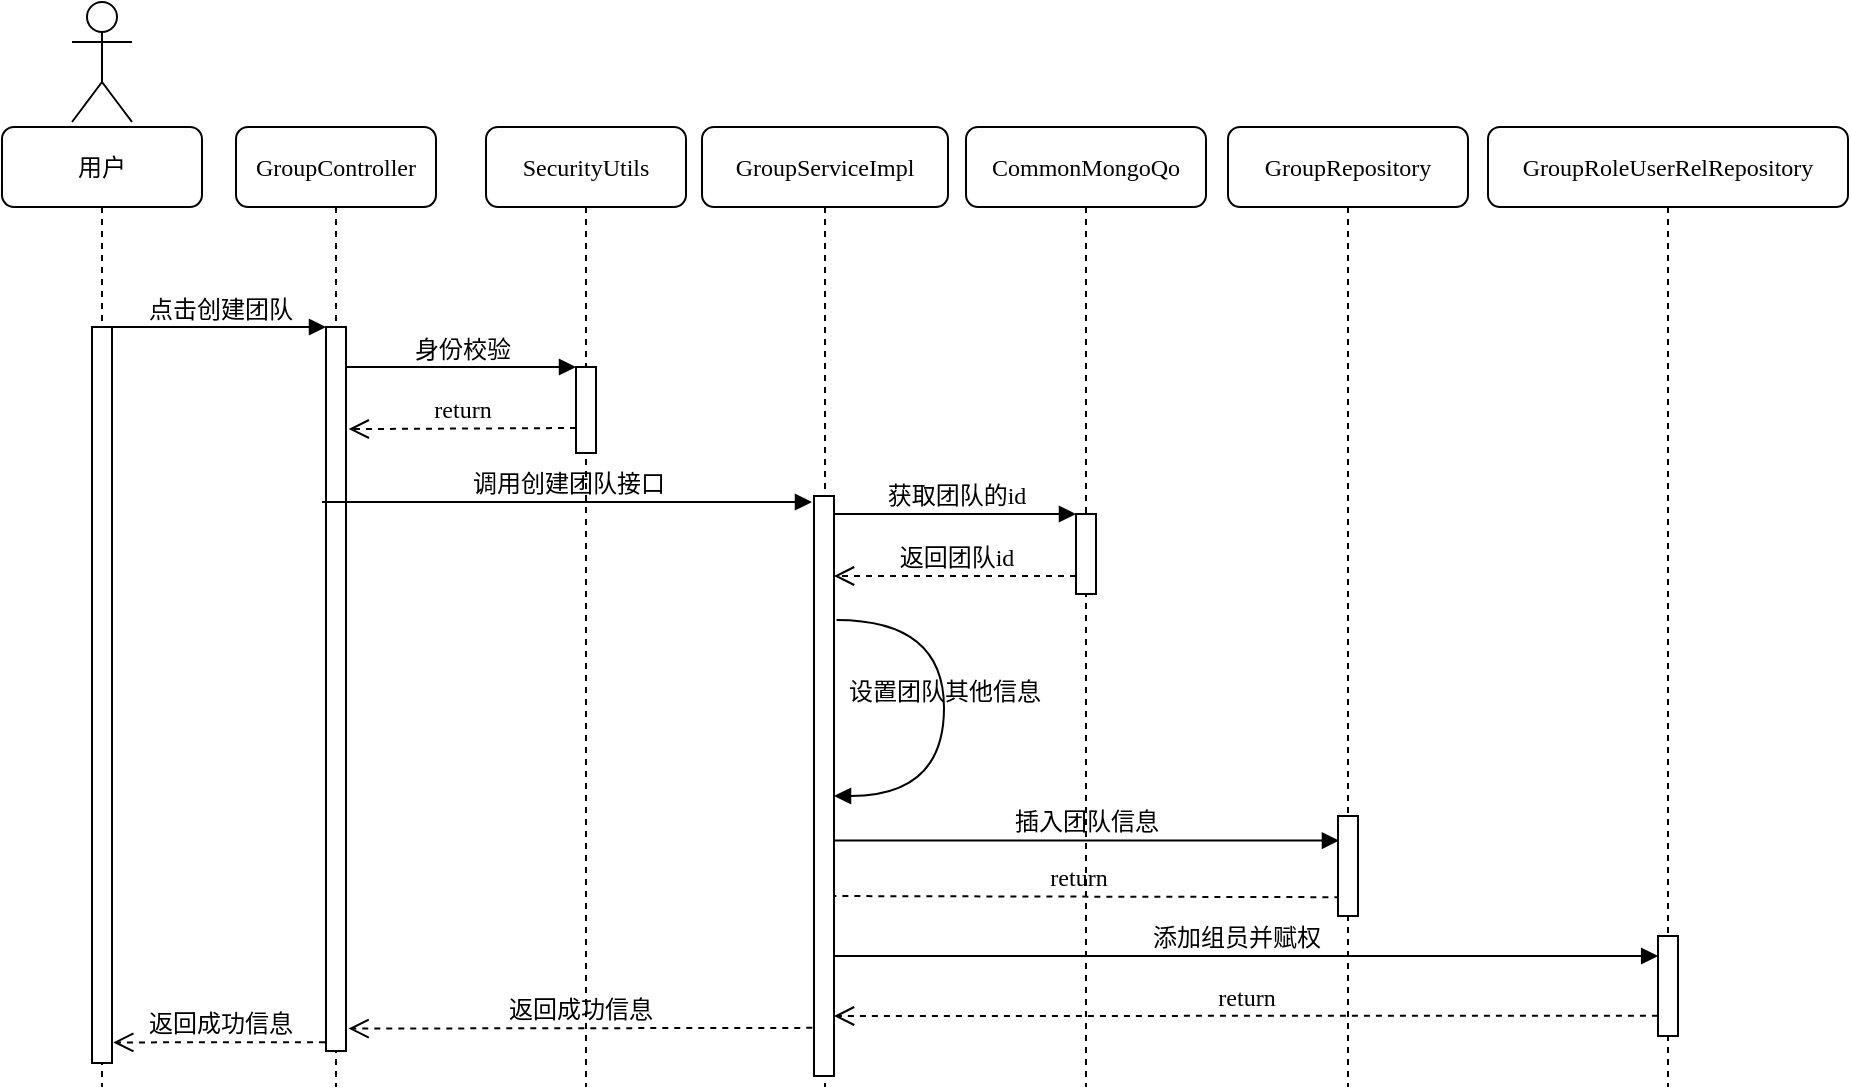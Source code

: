 <mxfile version="24.2.2" type="github">
  <diagram name="Page-1" id="13e1069c-82ec-6db2-03f1-153e76fe0fe0">
    <mxGraphModel dx="1395" dy="712" grid="0" gridSize="10" guides="1" tooltips="1" connect="1" arrows="1" fold="1" page="1" pageScale="1" pageWidth="1100" pageHeight="850" background="none" math="0" shadow="0">
      <root>
        <mxCell id="0" />
        <mxCell id="1" parent="0" />
        <mxCell id="7baba1c4bc27f4b0-2" value="GroupController" style="shape=umlLifeline;perimeter=lifelinePerimeter;whiteSpace=wrap;html=1;container=1;collapsible=0;recursiveResize=0;outlineConnect=0;rounded=1;shadow=0;comic=0;labelBackgroundColor=none;strokeWidth=1;fontFamily=Verdana;fontSize=12;align=center;" parent="1" vertex="1">
          <mxGeometry x="127" y="112.5" width="100" height="480" as="geometry" />
        </mxCell>
        <mxCell id="7baba1c4bc27f4b0-10" value="" style="html=1;points=[];perimeter=orthogonalPerimeter;rounded=0;shadow=0;comic=0;labelBackgroundColor=none;strokeWidth=1;fontFamily=Verdana;fontSize=12;align=center;" parent="7baba1c4bc27f4b0-2" vertex="1">
          <mxGeometry x="45" y="100" width="10" height="362" as="geometry" />
        </mxCell>
        <mxCell id="7baba1c4bc27f4b0-3" value="SecurityUtils" style="shape=umlLifeline;perimeter=lifelinePerimeter;whiteSpace=wrap;html=1;container=1;collapsible=0;recursiveResize=0;outlineConnect=0;rounded=1;shadow=0;comic=0;labelBackgroundColor=none;strokeWidth=1;fontFamily=Verdana;fontSize=12;align=center;" parent="1" vertex="1">
          <mxGeometry x="252" y="112.5" width="100" height="480" as="geometry" />
        </mxCell>
        <mxCell id="7baba1c4bc27f4b0-13" value="" style="html=1;points=[];perimeter=orthogonalPerimeter;rounded=0;shadow=0;comic=0;labelBackgroundColor=none;strokeWidth=1;fontFamily=Verdana;fontSize=12;align=center;" parent="7baba1c4bc27f4b0-3" vertex="1">
          <mxGeometry x="45" y="120" width="10" height="43" as="geometry" />
        </mxCell>
        <mxCell id="hfw7Yt3CG0fDcvU8aNfm-7" value="return" style="html=1;verticalAlign=bottom;endArrow=open;dashed=1;endSize=8;labelBackgroundColor=none;fontFamily=Verdana;fontSize=12;entryX=1.138;entryY=0.141;entryDx=0;entryDy=0;entryPerimeter=0;" parent="7baba1c4bc27f4b0-3" edge="1" target="7baba1c4bc27f4b0-10">
          <mxGeometry relative="1" as="geometry">
            <mxPoint x="-105" y="150.5" as="targetPoint" />
            <mxPoint x="45" y="150.5" as="sourcePoint" />
          </mxGeometry>
        </mxCell>
        <mxCell id="7baba1c4bc27f4b0-4" value="GroupServiceImpl" style="shape=umlLifeline;perimeter=lifelinePerimeter;whiteSpace=wrap;html=1;container=1;collapsible=0;recursiveResize=0;outlineConnect=0;rounded=1;shadow=0;comic=0;labelBackgroundColor=none;strokeWidth=1;fontFamily=Verdana;fontSize=12;align=center;" parent="1" vertex="1">
          <mxGeometry x="360" y="112.5" width="123" height="480" as="geometry" />
        </mxCell>
        <mxCell id="7baba1c4bc27f4b0-17" value="调用创建团队接口" style="html=1;verticalAlign=bottom;endArrow=block;labelBackgroundColor=none;fontFamily=Verdana;fontSize=12;edgeStyle=elbowEdgeStyle;elbow=vertical;" parent="7baba1c4bc27f4b0-4" edge="1">
          <mxGeometry relative="1" as="geometry">
            <mxPoint x="-190" y="187.5" as="sourcePoint" />
            <Array as="points" />
            <mxPoint x="55.0" y="187.5" as="targetPoint" />
          </mxGeometry>
        </mxCell>
        <mxCell id="7baba1c4bc27f4b0-27" value="return" style="html=1;verticalAlign=bottom;endArrow=open;dashed=1;endSize=8;labelBackgroundColor=none;fontFamily=Verdana;fontSize=12;entryX=1;entryY=0.652;entryDx=0;entryDy=0;entryPerimeter=0;exitX=0.119;exitY=0.812;exitDx=0;exitDy=0;exitPerimeter=0;" parent="7baba1c4bc27f4b0-4" source="hfw7Yt3CG0fDcvU8aNfm-5" edge="1">
          <mxGeometry relative="1" as="geometry">
            <mxPoint x="56" y="384.5" as="targetPoint" />
            <mxPoint x="328.25" y="385.42" as="sourcePoint" />
          </mxGeometry>
        </mxCell>
        <mxCell id="hfw7Yt3CG0fDcvU8aNfm-3" value="添加组员并赋权" style="html=1;verticalAlign=bottom;endArrow=block;labelBackgroundColor=none;fontFamily=Verdana;fontSize=12;entryX=0.008;entryY=0.2;entryDx=0;entryDy=0;entryPerimeter=0;" parent="7baba1c4bc27f4b0-4" target="7baba1c4bc27f4b0-25" edge="1">
          <mxGeometry relative="1" as="geometry">
            <mxPoint x="56" y="414.5" as="sourcePoint" />
            <mxPoint x="331" y="414.5" as="targetPoint" />
          </mxGeometry>
        </mxCell>
        <mxCell id="7baba1c4bc27f4b0-16" value="" style="html=1;points=[];perimeter=orthogonalPerimeter;rounded=0;shadow=0;comic=0;labelBackgroundColor=none;strokeWidth=1;fontFamily=Verdana;fontSize=12;align=center;" parent="7baba1c4bc27f4b0-4" vertex="1">
          <mxGeometry x="56" y="184.5" width="10" height="290" as="geometry" />
        </mxCell>
        <mxCell id="7baba1c4bc27f4b0-35" value="设置团队其他信息" style="html=1;verticalAlign=bottom;endArrow=block;labelBackgroundColor=none;fontFamily=Verdana;fontSize=12;elbow=vertical;edgeStyle=orthogonalEdgeStyle;curved=1;exitX=1.129;exitY=0.214;exitPerimeter=0;exitDx=0;exitDy=0;" parent="7baba1c4bc27f4b0-4" source="7baba1c4bc27f4b0-16" target="7baba1c4bc27f4b0-16" edge="1">
          <mxGeometry relative="1" as="geometry">
            <mxPoint x="-64" y="194.5" as="sourcePoint" />
            <mxPoint x="71" y="284.52" as="targetPoint" />
            <Array as="points">
              <mxPoint x="121" y="246.5" />
              <mxPoint x="121" y="334.5" />
            </Array>
          </mxGeometry>
        </mxCell>
        <mxCell id="hfw7Yt3CG0fDcvU8aNfm-4" value="return" style="html=1;verticalAlign=bottom;endArrow=open;dashed=1;endSize=8;labelBackgroundColor=none;fontFamily=Verdana;fontSize=12;entryX=1;entryY=0.652;entryDx=0;entryDy=0;entryPerimeter=0;exitX=-0.006;exitY=0.797;exitDx=0;exitDy=0;exitPerimeter=0;" parent="7baba1c4bc27f4b0-4" source="7baba1c4bc27f4b0-25" edge="1">
          <mxGeometry relative="1" as="geometry">
            <mxPoint x="66" y="444.5" as="targetPoint" />
            <mxPoint x="471" y="444.5" as="sourcePoint" />
          </mxGeometry>
        </mxCell>
        <mxCell id="7baba1c4bc27f4b0-5" value="CommonMongoQo" style="shape=umlLifeline;perimeter=lifelinePerimeter;whiteSpace=wrap;html=1;container=1;collapsible=0;recursiveResize=0;outlineConnect=0;rounded=1;shadow=0;comic=0;labelBackgroundColor=none;strokeWidth=1;fontFamily=Verdana;fontSize=12;align=center;" parent="1" vertex="1">
          <mxGeometry x="492" y="112.5" width="120" height="480" as="geometry" />
        </mxCell>
        <mxCell id="7baba1c4bc27f4b0-19" value="" style="html=1;points=[];perimeter=orthogonalPerimeter;rounded=0;shadow=0;comic=0;labelBackgroundColor=none;strokeWidth=1;fontFamily=Verdana;fontSize=12;align=center;" parent="7baba1c4bc27f4b0-5" vertex="1">
          <mxGeometry x="55" y="193.5" width="10" height="40" as="geometry" />
        </mxCell>
        <mxCell id="7baba1c4bc27f4b0-6" value="GroupRepository" style="shape=umlLifeline;perimeter=lifelinePerimeter;whiteSpace=wrap;html=1;container=1;collapsible=0;recursiveResize=0;outlineConnect=0;rounded=1;shadow=0;comic=0;labelBackgroundColor=none;strokeWidth=1;fontFamily=Verdana;fontSize=12;align=center;" parent="1" vertex="1">
          <mxGeometry x="623" y="112.5" width="120" height="480" as="geometry" />
        </mxCell>
        <mxCell id="hfw7Yt3CG0fDcvU8aNfm-5" value="" style="html=1;points=[];perimeter=orthogonalPerimeter;rounded=0;shadow=0;comic=0;labelBackgroundColor=none;strokeColor=#000000;strokeWidth=1;fillColor=#FFFFFF;fontFamily=Verdana;fontSize=12;fontColor=#000000;align=center;" parent="7baba1c4bc27f4b0-6" vertex="1">
          <mxGeometry x="55" y="344.5" width="10" height="50" as="geometry" />
        </mxCell>
        <mxCell id="7baba1c4bc27f4b0-7" value="GroupRoleUserRelRepository" style="shape=umlLifeline;perimeter=lifelinePerimeter;whiteSpace=wrap;html=1;container=1;collapsible=0;recursiveResize=0;outlineConnect=0;rounded=1;shadow=0;comic=0;labelBackgroundColor=none;strokeWidth=1;fontFamily=Verdana;fontSize=12;align=center;" parent="1" vertex="1">
          <mxGeometry x="753" y="112.5" width="180" height="480" as="geometry" />
        </mxCell>
        <mxCell id="7baba1c4bc27f4b0-25" value="" style="html=1;points=[];perimeter=orthogonalPerimeter;rounded=0;shadow=0;comic=0;labelBackgroundColor=none;strokeColor=#000000;strokeWidth=1;fillColor=#FFFFFF;fontFamily=Verdana;fontSize=12;fontColor=#000000;align=center;" parent="7baba1c4bc27f4b0-7" vertex="1">
          <mxGeometry x="85" y="404.5" width="10" height="50" as="geometry" />
        </mxCell>
        <mxCell id="7baba1c4bc27f4b0-8" value="用户" style="shape=umlLifeline;perimeter=lifelinePerimeter;whiteSpace=wrap;html=1;container=1;collapsible=0;recursiveResize=0;outlineConnect=0;rounded=1;shadow=0;comic=0;labelBackgroundColor=none;strokeWidth=1;fontFamily=Verdana;fontSize=12;align=center;" parent="1" vertex="1">
          <mxGeometry x="10" y="112.5" width="100" height="480" as="geometry" />
        </mxCell>
        <mxCell id="7baba1c4bc27f4b0-9" value="" style="html=1;points=[];perimeter=orthogonalPerimeter;rounded=0;shadow=0;comic=0;labelBackgroundColor=none;strokeWidth=1;fontFamily=Verdana;fontSize=12;align=center;" parent="7baba1c4bc27f4b0-8" vertex="1">
          <mxGeometry x="45" y="100" width="10" height="368" as="geometry" />
        </mxCell>
        <mxCell id="7baba1c4bc27f4b0-11" value="点击创建团队" style="html=1;verticalAlign=bottom;endArrow=block;entryX=0;entryY=0;labelBackgroundColor=none;fontFamily=Verdana;fontSize=12;edgeStyle=elbowEdgeStyle;elbow=vertical;" parent="1" source="7baba1c4bc27f4b0-9" target="7baba1c4bc27f4b0-10" edge="1">
          <mxGeometry relative="1" as="geometry">
            <mxPoint x="130" y="222.5" as="sourcePoint" />
          </mxGeometry>
        </mxCell>
        <mxCell id="7baba1c4bc27f4b0-14" value="身份校验" style="html=1;verticalAlign=bottom;endArrow=block;entryX=0;entryY=0;labelBackgroundColor=none;fontFamily=Verdana;fontSize=12;edgeStyle=elbowEdgeStyle;elbow=vertical;" parent="1" source="7baba1c4bc27f4b0-10" target="7baba1c4bc27f4b0-13" edge="1">
          <mxGeometry relative="1" as="geometry">
            <mxPoint x="280" y="232.5" as="sourcePoint" />
          </mxGeometry>
        </mxCell>
        <mxCell id="hfw7Yt3CG0fDcvU8aNfm-1" value="" style="shape=umlActor;verticalLabelPosition=bottom;verticalAlign=top;html=1;" parent="1" vertex="1">
          <mxGeometry x="45" y="50" width="30" height="60" as="geometry" />
        </mxCell>
        <mxCell id="hfw7Yt3CG0fDcvU8aNfm-9" value="返回成功信息" style="html=1;verticalAlign=bottom;endArrow=open;dashed=1;endSize=8;labelBackgroundColor=none;fontFamily=Verdana;fontSize=12;exitX=-0.05;exitY=0.988;exitDx=0;exitDy=0;exitPerimeter=0;entryX=1.064;entryY=0.972;entryDx=0;entryDy=0;entryPerimeter=0;" parent="1" source="7baba1c4bc27f4b0-10" target="7baba1c4bc27f4b0-9" edge="1">
          <mxGeometry relative="1" as="geometry">
            <mxPoint x="66" y="569" as="targetPoint" />
            <mxPoint x="355" y="574.5" as="sourcePoint" />
          </mxGeometry>
        </mxCell>
        <mxCell id="hfw7Yt3CG0fDcvU8aNfm-8" value="返回成功信息" style="html=1;verticalAlign=bottom;endArrow=open;dashed=1;endSize=8;labelBackgroundColor=none;fontFamily=Verdana;fontSize=12;entryX=1.129;entryY=0.969;entryDx=0;entryDy=0;entryPerimeter=0;exitX=-0.086;exitY=0.917;exitDx=0;exitDy=0;exitPerimeter=0;" parent="1" target="7baba1c4bc27f4b0-10" edge="1" source="7baba1c4bc27f4b0-16">
          <mxGeometry relative="1" as="geometry">
            <mxPoint x="23" y="563.5" as="targetPoint" />
            <mxPoint x="473" y="563" as="sourcePoint" />
          </mxGeometry>
        </mxCell>
        <mxCell id="7baba1c4bc27f4b0-20" value="获取团队的id" style="html=1;verticalAlign=bottom;endArrow=block;entryX=0;entryY=0;labelBackgroundColor=none;fontFamily=Verdana;fontSize=12;edgeStyle=elbowEdgeStyle;elbow=vertical;" parent="1" source="7baba1c4bc27f4b0-16" target="7baba1c4bc27f4b0-19" edge="1">
          <mxGeometry relative="1" as="geometry">
            <mxPoint x="481" y="307" as="sourcePoint" />
          </mxGeometry>
        </mxCell>
        <mxCell id="7baba1c4bc27f4b0-21" value="返回团队id" style="html=1;verticalAlign=bottom;endArrow=open;dashed=1;endSize=8;labelBackgroundColor=none;fontFamily=Verdana;fontSize=12;edgeStyle=elbowEdgeStyle;elbow=vertical;" parent="1" source="7baba1c4bc27f4b0-19" target="7baba1c4bc27f4b0-16" edge="1">
          <mxGeometry relative="1" as="geometry">
            <mxPoint x="481" y="383" as="targetPoint" />
            <Array as="points">
              <mxPoint x="501" y="337" />
              <mxPoint x="531" y="337" />
            </Array>
          </mxGeometry>
        </mxCell>
        <mxCell id="7baba1c4bc27f4b0-26" value="插入团队信息" style="html=1;verticalAlign=bottom;endArrow=block;labelBackgroundColor=none;fontFamily=Verdana;fontSize=12;entryX=0.048;entryY=0.246;entryDx=0;entryDy=0;entryPerimeter=0;" parent="1" source="7baba1c4bc27f4b0-16" target="hfw7Yt3CG0fDcvU8aNfm-5" edge="1">
          <mxGeometry relative="1" as="geometry">
            <mxPoint x="431" y="467" as="sourcePoint" />
            <mxPoint x="691" y="467" as="targetPoint" />
          </mxGeometry>
        </mxCell>
      </root>
    </mxGraphModel>
  </diagram>
</mxfile>

